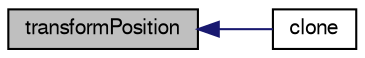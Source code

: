 digraph "transformPosition"
{
  bgcolor="transparent";
  edge [fontname="FreeSans",fontsize="10",labelfontname="FreeSans",labelfontsize="10"];
  node [fontname="FreeSans",fontsize="10",shape=record];
  rankdir="LR";
  Node1029 [label="transformPosition",height=0.2,width=0.4,color="black", fillcolor="grey75", style="filled", fontcolor="black"];
  Node1029 -> Node1030 [dir="back",color="midnightblue",fontsize="10",style="solid",fontname="FreeSans"];
  Node1030 [label="clone",height=0.2,width=0.4,color="black",URL="$a24946.html#afff6d4f7511147e0c8a4b8a5448296ec",tooltip="Construct and return a clone, resetting the face list. "];
}
